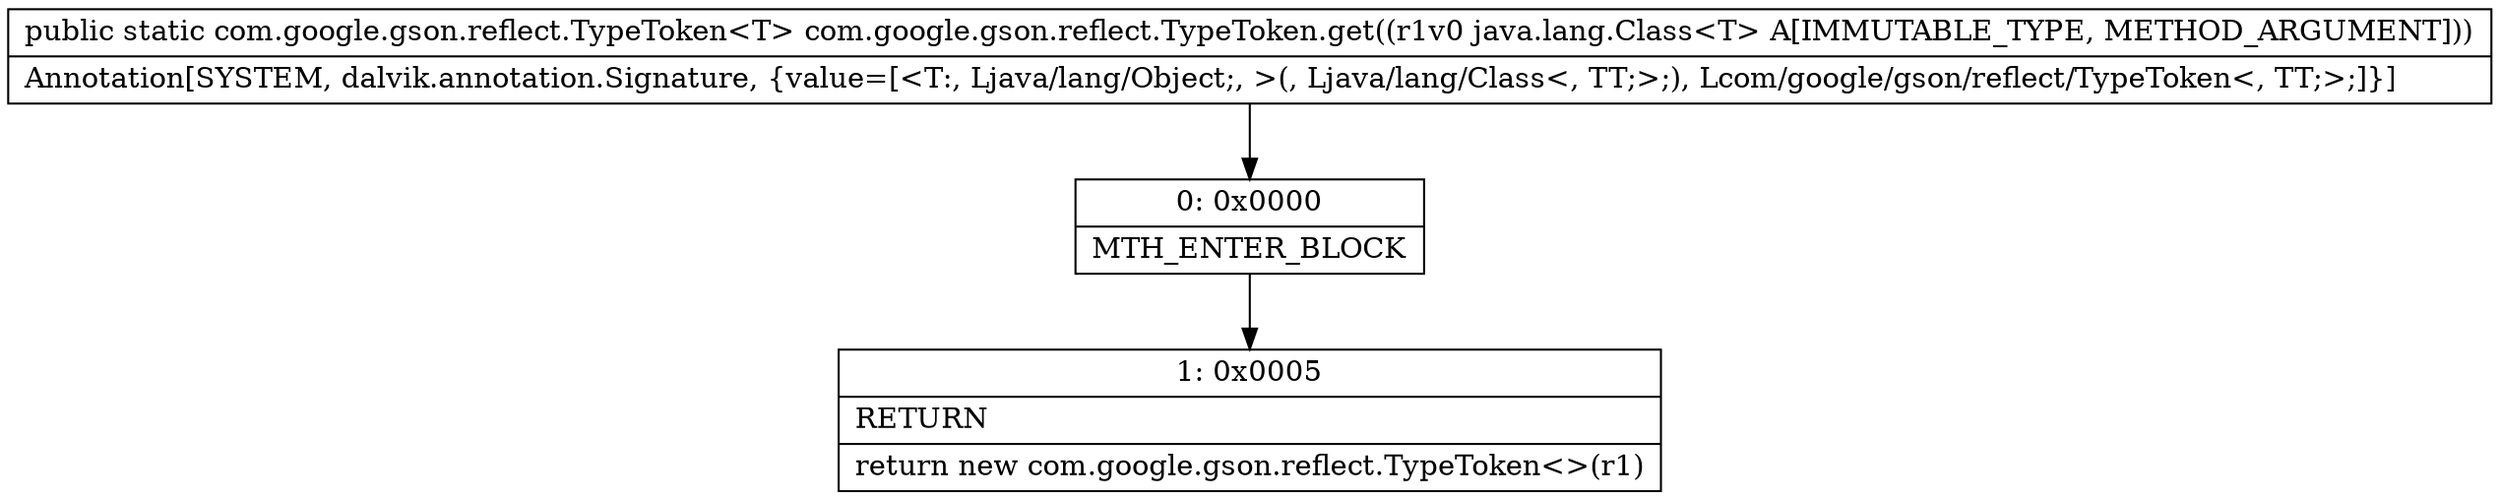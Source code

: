 digraph "CFG forcom.google.gson.reflect.TypeToken.get(Ljava\/lang\/Class;)Lcom\/google\/gson\/reflect\/TypeToken;" {
Node_0 [shape=record,label="{0\:\ 0x0000|MTH_ENTER_BLOCK\l}"];
Node_1 [shape=record,label="{1\:\ 0x0005|RETURN\l|return new com.google.gson.reflect.TypeToken\<\>(r1)\l}"];
MethodNode[shape=record,label="{public static com.google.gson.reflect.TypeToken\<T\> com.google.gson.reflect.TypeToken.get((r1v0 java.lang.Class\<T\> A[IMMUTABLE_TYPE, METHOD_ARGUMENT]))  | Annotation[SYSTEM, dalvik.annotation.Signature, \{value=[\<T:, Ljava\/lang\/Object;, \>(, Ljava\/lang\/Class\<, TT;\>;), Lcom\/google\/gson\/reflect\/TypeToken\<, TT;\>;]\}]\l}"];
MethodNode -> Node_0;
Node_0 -> Node_1;
}

